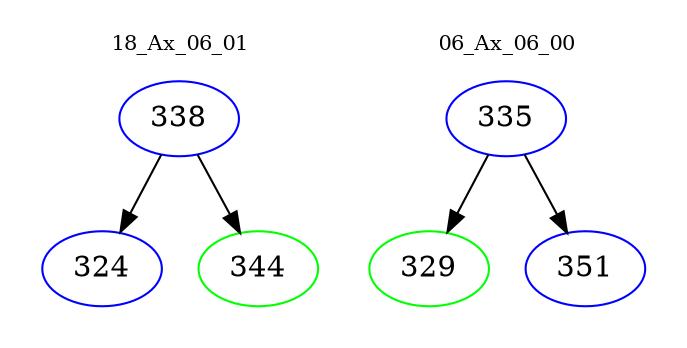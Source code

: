 digraph{
subgraph cluster_0 {
color = white
label = "18_Ax_06_01";
fontsize=10;
T0_338 [label="338", color="blue"]
T0_338 -> T0_324 [color="black"]
T0_324 [label="324", color="blue"]
T0_338 -> T0_344 [color="black"]
T0_344 [label="344", color="green"]
}
subgraph cluster_1 {
color = white
label = "06_Ax_06_00";
fontsize=10;
T1_335 [label="335", color="blue"]
T1_335 -> T1_329 [color="black"]
T1_329 [label="329", color="green"]
T1_335 -> T1_351 [color="black"]
T1_351 [label="351", color="blue"]
}
}
